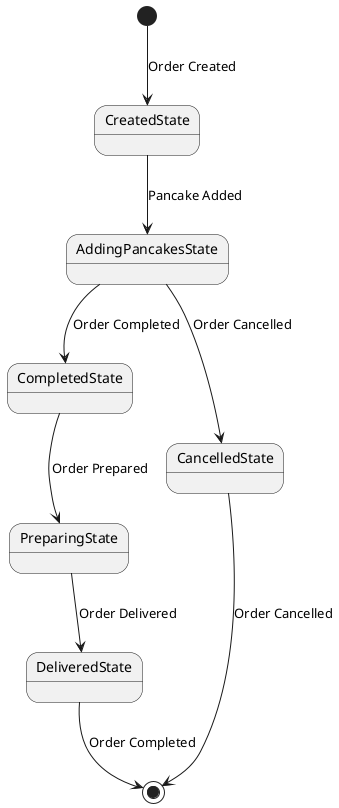 @startuml
[*] --> CreatedState : Order Created
CreatedState --> AddingPancakesState : Pancake Added
AddingPancakesState --> CompletedState : Order Completed
AddingPancakesState --> CancelledState : Order Cancelled
CompletedState --> PreparingState : Order Prepared
PreparingState --> DeliveredState : Order Delivered
DeliveredState --> [*] : Order Completed
CancelledState --> [*] : Order Cancelled
@enduml

